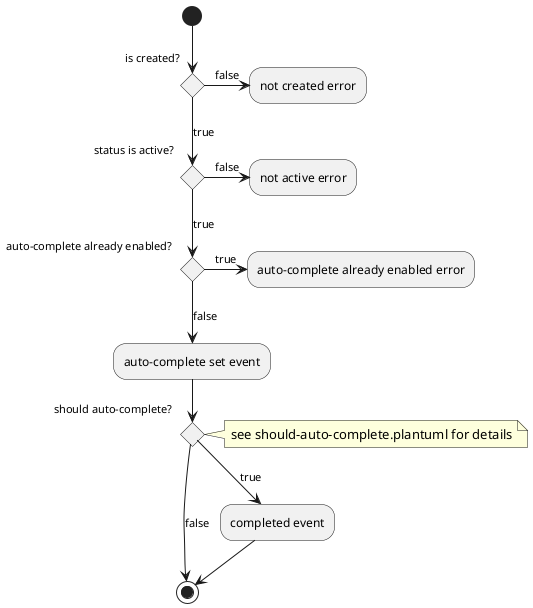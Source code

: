 @startuml set auto-complete


(*) --> if "is created?" then
  ->[false] "not created error"
else
  -->[true] if "status is active?" then
    ->[false] "not active error"
  else
    [true] if "auto-complete already enabled?" then
      ->[true] "auto-complete already enabled error"
    else
      --> [false] "auto-complete set event"
      --> if "should auto-complete?" then
      note right: see should-auto-complete.plantuml for details
        --> [true] "completed event"
        --> (*)
      else
        -> [false] (*)
      endif
    endif
  endif
endif

@enduml
